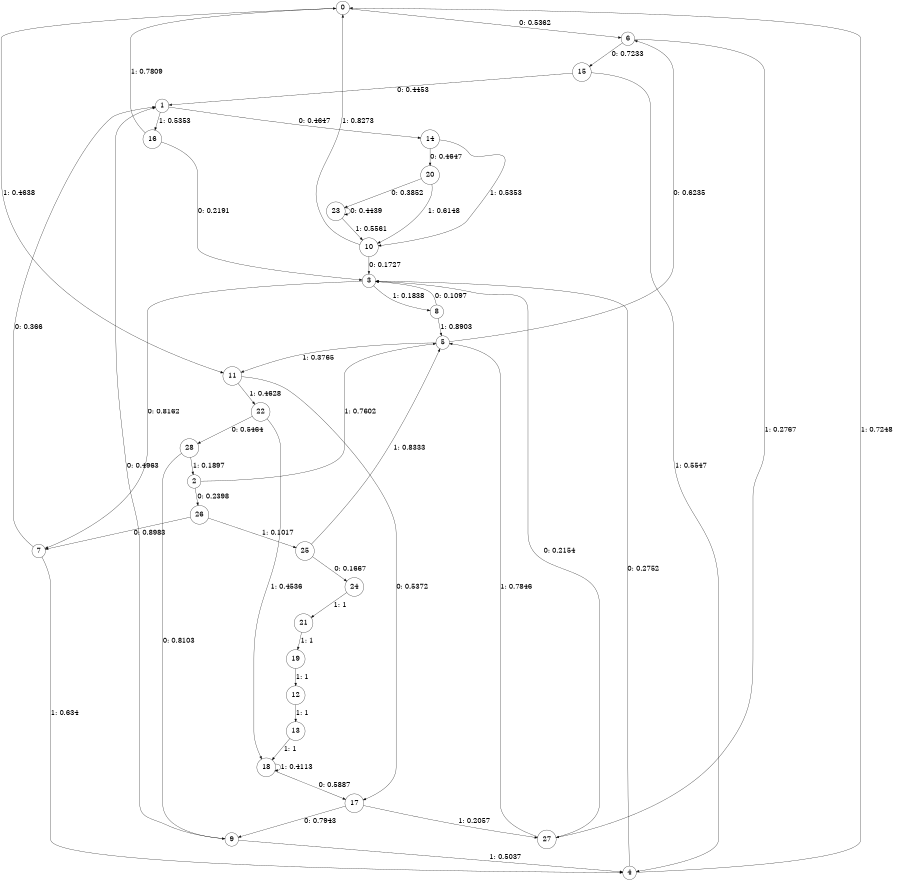 digraph "ch20faceL10" {
size = "6,8.5";
ratio = "fill";
node [shape = circle];
node [fontsize = 24];
edge [fontsize = 24];
0 -> 6 [label = "0: 0.5362   "];
0 -> 11 [label = "1: 0.4638   "];
1 -> 14 [label = "0: 0.4647   "];
1 -> 16 [label = "1: 0.5353   "];
2 -> 26 [label = "0: 0.2398   "];
2 -> 5 [label = "1: 0.7602   "];
3 -> 7 [label = "0: 0.8162   "];
3 -> 8 [label = "1: 0.1838   "];
4 -> 3 [label = "0: 0.2752   "];
4 -> 0 [label = "1: 0.7248   "];
5 -> 6 [label = "0: 0.6235   "];
5 -> 11 [label = "1: 0.3765   "];
6 -> 15 [label = "0: 0.7233   "];
6 -> 27 [label = "1: 0.2767   "];
7 -> 1 [label = "0: 0.366    "];
7 -> 4 [label = "1: 0.634    "];
8 -> 3 [label = "0: 0.1097   "];
8 -> 5 [label = "1: 0.8903   "];
9 -> 1 [label = "0: 0.4963   "];
9 -> 4 [label = "1: 0.5037   "];
10 -> 3 [label = "0: 0.1727   "];
10 -> 0 [label = "1: 0.8273   "];
11 -> 17 [label = "0: 0.5372   "];
11 -> 22 [label = "1: 0.4628   "];
12 -> 13 [label = "1: 1        "];
13 -> 18 [label = "1: 1        "];
14 -> 20 [label = "0: 0.4647   "];
14 -> 10 [label = "1: 0.5353   "];
15 -> 1 [label = "0: 0.4453   "];
15 -> 4 [label = "1: 0.5547   "];
16 -> 3 [label = "0: 0.2191   "];
16 -> 0 [label = "1: 0.7809   "];
17 -> 9 [label = "0: 0.7943   "];
17 -> 27 [label = "1: 0.2057   "];
18 -> 17 [label = "0: 0.5887   "];
18 -> 18 [label = "1: 0.4113   "];
19 -> 12 [label = "1: 1        "];
20 -> 23 [label = "0: 0.3852   "];
20 -> 10 [label = "1: 0.6148   "];
21 -> 19 [label = "1: 1        "];
22 -> 28 [label = "0: 0.5464   "];
22 -> 18 [label = "1: 0.4536   "];
23 -> 23 [label = "0: 0.4439   "];
23 -> 10 [label = "1: 0.5561   "];
24 -> 21 [label = "1: 1        "];
25 -> 24 [label = "0: 0.1667   "];
25 -> 5 [label = "1: 0.8333   "];
26 -> 7 [label = "0: 0.8983   "];
26 -> 25 [label = "1: 0.1017   "];
27 -> 3 [label = "0: 0.2154   "];
27 -> 5 [label = "1: 0.7846   "];
28 -> 9 [label = "0: 0.8103   "];
28 -> 2 [label = "1: 0.1897   "];
}